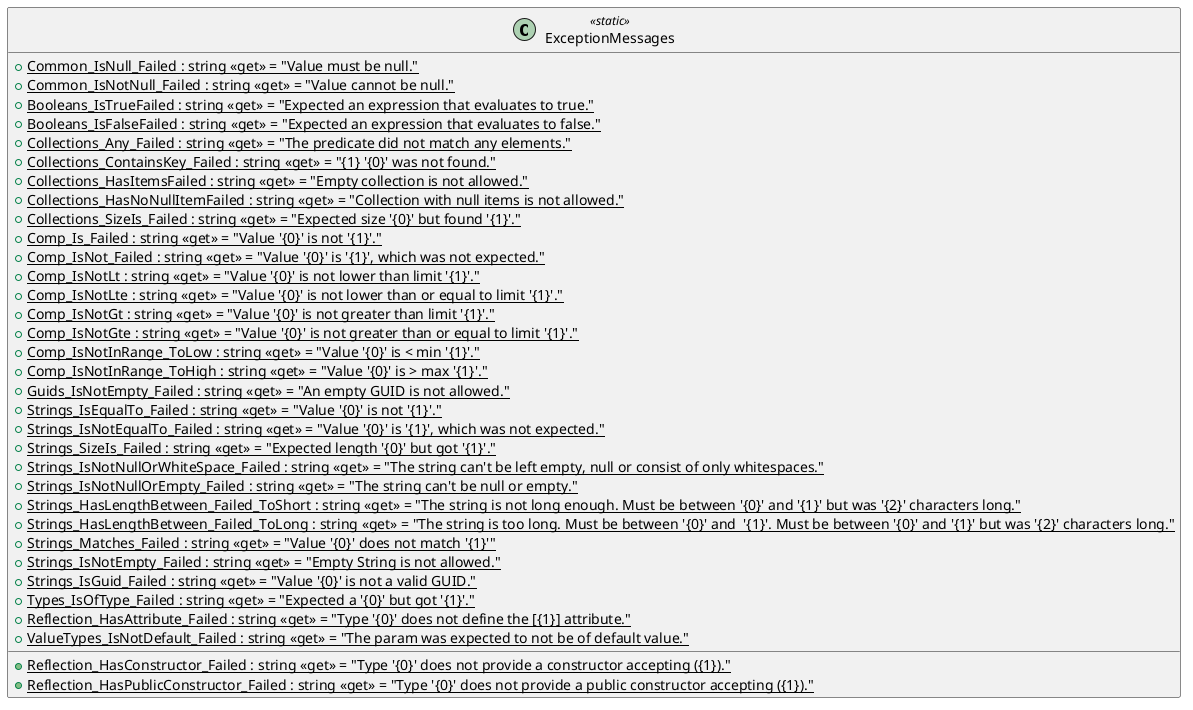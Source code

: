 @startuml
class ExceptionMessages <<static>> {
    + {static} Common_IsNull_Failed : string <<get>> = "Value must be null."
    + {static} Common_IsNotNull_Failed : string <<get>> = "Value cannot be null."
    + {static} Booleans_IsTrueFailed : string <<get>> = "Expected an expression that evaluates to true."
    + {static} Booleans_IsFalseFailed : string <<get>> = "Expected an expression that evaluates to false."
    + {static} Collections_Any_Failed : string <<get>> = "The predicate did not match any elements."
    + {static} Collections_ContainsKey_Failed : string <<get>> = "{1&#125; '{0&#125;' was not found."
    + {static} Collections_HasItemsFailed : string <<get>> = "Empty collection is not allowed."
    + {static} Collections_HasNoNullItemFailed : string <<get>> = "Collection with null items is not allowed."
    + {static} Collections_SizeIs_Failed : string <<get>> = "Expected size '{0&#125;' but found '{1&#125;'."
    + {static} Comp_Is_Failed : string <<get>> = "Value '{0&#125;' is not '{1&#125;'."
    + {static} Comp_IsNot_Failed : string <<get>> = "Value '{0&#125;' is '{1&#125;', which was not expected."
    + {static} Comp_IsNotLt : string <<get>> = "Value '{0&#125;' is not lower than limit '{1&#125;'."
    + {static} Comp_IsNotLte : string <<get>> = "Value '{0&#125;' is not lower than or equal to limit '{1&#125;'."
    + {static} Comp_IsNotGt : string <<get>> = "Value '{0&#125;' is not greater than limit '{1&#125;'."
    + {static} Comp_IsNotGte : string <<get>> = "Value '{0&#125;' is not greater than or equal to limit '{1&#125;'."
    + {static} Comp_IsNotInRange_ToLow : string <<get>> = "Value '{0&#125;' is < min '{1&#125;'."
    + {static} Comp_IsNotInRange_ToHigh : string <<get>> = "Value '{0&#125;' is > max '{1&#125;'."
    + {static} Guids_IsNotEmpty_Failed : string <<get>> = "An empty GUID is not allowed."
    + {static} Strings_IsEqualTo_Failed : string <<get>> = "Value '{0&#125;' is not '{1&#125;'."
    + {static} Strings_IsNotEqualTo_Failed : string <<get>> = "Value '{0&#125;' is '{1&#125;', which was not expected."
    + {static} Strings_SizeIs_Failed : string <<get>> = "Expected length '{0&#125;' but got '{1&#125;'."
    + {static} Strings_IsNotNullOrWhiteSpace_Failed : string <<get>> = "The string can't be left empty, null or consist of only whitespaces."
    + {static} Strings_IsNotNullOrEmpty_Failed : string <<get>> = "The string can't be null or empty."
    + {static} Strings_HasLengthBetween_Failed_ToShort : string <<get>> = "The string is not long enough. Must be between '{0&#125;' and '{1&#125;' but was '{2&#125;' characters long."
    + {static} Strings_HasLengthBetween_Failed_ToLong : string <<get>> = "The string is too long. Must be between '{0&#125;' and  '{1&#125;'. Must be between '{0&#125;' and '{1&#125;' but was '{2&#125;' characters long."
    + {static} Strings_Matches_Failed : string <<get>> = "Value '{0&#125;' does not match '{1&#125;'"
    + {static} Strings_IsNotEmpty_Failed : string <<get>> = "Empty String is not allowed."
    + {static} Strings_IsGuid_Failed : string <<get>> = "Value '{0&#125;' is not a valid GUID."
    + {static} Types_IsOfType_Failed : string <<get>> = "Expected a '{0&#125;' but got '{1&#125;'."
    + {static} Reflection_HasAttribute_Failed : string <<get>> = "Type '{0&#125;' does not define the [{1&#125;] attribute."
    + {static} Reflection_HasConstructor_Failed : string <<get>> = "Type '{0&#125;' does not provide a constructor accepting ({1&#125;)."
    + {static} Reflection_HasPublicConstructor_Failed : string <<get>> = "Type '{0&#125;' does not provide a public constructor accepting ({1&#125;)."
    + {static} ValueTypes_IsNotDefault_Failed : string <<get>> = "The param was expected to not be of default value."
}
@enduml
